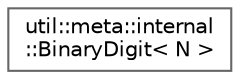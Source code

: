 digraph "Graphical Class Hierarchy"
{
 // LATEX_PDF_SIZE
  bgcolor="transparent";
  edge [fontname=Helvetica,fontsize=10,labelfontname=Helvetica,labelfontsize=10];
  node [fontname=Helvetica,fontsize=10,shape=box,height=0.2,width=0.4];
  rankdir="LR";
  Node0 [id="Node000000",label="util::meta::internal\l::BinaryDigit\< N \>",height=0.2,width=0.4,color="grey40", fillcolor="white", style="filled",URL="$d2/dea/structutil_1_1meta_1_1internal_1_1BinaryDigit.html",tooltip=" "];
}
